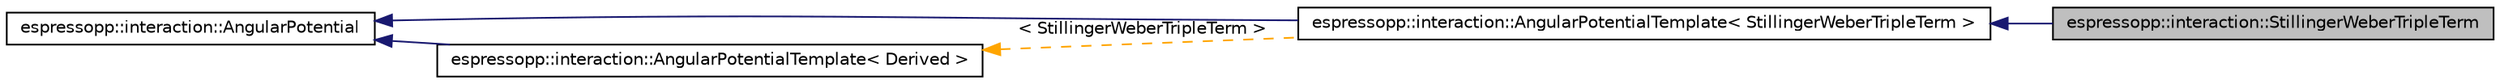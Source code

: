 digraph G
{
  edge [fontname="Helvetica",fontsize="10",labelfontname="Helvetica",labelfontsize="10"];
  node [fontname="Helvetica",fontsize="10",shape=record];
  rankdir="LR";
  Node1 [label="espressopp::interaction::StillingerWeberTripleTerm",height=0.2,width=0.4,color="black", fillcolor="grey75", style="filled" fontcolor="black"];
  Node2 -> Node1 [dir="back",color="midnightblue",fontsize="10",style="solid",fontname="Helvetica"];
  Node2 [label="espressopp::interaction::AngularPotentialTemplate\< StillingerWeberTripleTerm \>",height=0.2,width=0.4,color="black", fillcolor="white", style="filled",URL="$classespressopp_1_1interaction_1_1AngularPotentialTemplate.html"];
  Node3 -> Node2 [dir="back",color="midnightblue",fontsize="10",style="solid",fontname="Helvetica"];
  Node3 [label="espressopp::interaction::AngularPotential",height=0.2,width=0.4,color="black", fillcolor="white", style="filled",URL="$classespressopp_1_1interaction_1_1AngularPotential.html"];
  Node4 -> Node2 [dir="back",color="orange",fontsize="10",style="dashed",label=" \< StillingerWeberTripleTerm \>" ,fontname="Helvetica"];
  Node4 [label="espressopp::interaction::AngularPotentialTemplate\< Derived \>",height=0.2,width=0.4,color="black", fillcolor="white", style="filled",URL="$classespressopp_1_1interaction_1_1AngularPotentialTemplate.html",tooltip="Provides a template for the simple implementation of a shifted, absolute distance dependent potential..."];
  Node3 -> Node4 [dir="back",color="midnightblue",fontsize="10",style="solid",fontname="Helvetica"];
}
